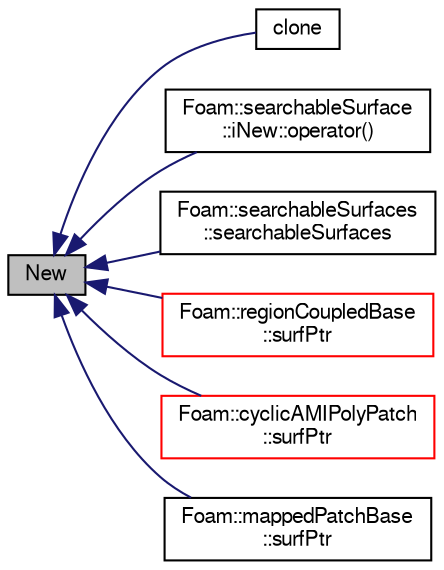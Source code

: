 digraph "New"
{
  bgcolor="transparent";
  edge [fontname="FreeSans",fontsize="10",labelfontname="FreeSans",labelfontsize="10"];
  node [fontname="FreeSans",fontsize="10",shape=record];
  rankdir="LR";
  Node110 [label="New",height=0.2,width=0.4,color="black", fillcolor="grey75", style="filled", fontcolor="black"];
  Node110 -> Node111 [dir="back",color="midnightblue",fontsize="10",style="solid",fontname="FreeSans"];
  Node111 [label="clone",height=0.2,width=0.4,color="black",URL="$a25234.html#a786115eda0351cda83e2179c8c5b9130",tooltip="Clone. "];
  Node110 -> Node112 [dir="back",color="midnightblue",fontsize="10",style="solid",fontname="FreeSans"];
  Node112 [label="Foam::searchableSurface\l::iNew::operator()",height=0.2,width=0.4,color="black",URL="$a25238.html#ab149874a204c545d982924aaa2664b24"];
  Node110 -> Node113 [dir="back",color="midnightblue",fontsize="10",style="solid",fontname="FreeSans"];
  Node113 [label="Foam::searchableSurfaces\l::searchableSurfaces",height=0.2,width=0.4,color="black",URL="$a25246.html#a728d2d5193c640e1884f841fccc9c21f",tooltip="Construct from dictionary and whether to construct names always. "];
  Node110 -> Node114 [dir="back",color="midnightblue",fontsize="10",style="solid",fontname="FreeSans"];
  Node114 [label="Foam::regionCoupledBase\l::surfPtr",height=0.2,width=0.4,color="red",URL="$a25182.html#a9f816d46870e7842532ae562aa6ff1d6",tooltip="Return a reference to the projection surface. "];
  Node110 -> Node119 [dir="back",color="midnightblue",fontsize="10",style="solid",fontname="FreeSans"];
  Node119 [label="Foam::cyclicAMIPolyPatch\l::surfPtr",height=0.2,width=0.4,color="red",URL="$a24946.html#a9f816d46870e7842532ae562aa6ff1d6",tooltip="Return a reference to the projection surface. "];
  Node110 -> Node121 [dir="back",color="midnightblue",fontsize="10",style="solid",fontname="FreeSans"];
  Node121 [label="Foam::mappedPatchBase\l::surfPtr",height=0.2,width=0.4,color="black",URL="$a25094.html#a9f816d46870e7842532ae562aa6ff1d6",tooltip="Return a pointer to the AMI projection surface. "];
}

